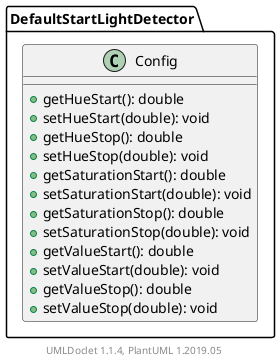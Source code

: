 @startuml

    class DefaultStartLightDetector.Config [[DefaultStartLightDetector.Config.html]] {
        +getHueStart(): double
        +setHueStart(double): void
        +getHueStop(): double
        +setHueStop(double): void
        +getSaturationStart(): double
        +setSaturationStart(double): void
        +getSaturationStop(): double
        +setSaturationStop(double): void
        +getValueStart(): double
        +setValueStart(double): void
        +getValueStop(): double
        +setValueStop(double): void
    }


    center footer UMLDoclet 1.1.4, PlantUML 1.2019.05
@enduml
